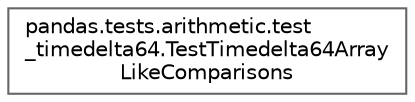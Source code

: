 digraph "Graphical Class Hierarchy"
{
 // LATEX_PDF_SIZE
  bgcolor="transparent";
  edge [fontname=Helvetica,fontsize=10,labelfontname=Helvetica,labelfontsize=10];
  node [fontname=Helvetica,fontsize=10,shape=box,height=0.2,width=0.4];
  rankdir="LR";
  Node0 [id="Node000000",label="pandas.tests.arithmetic.test\l_timedelta64.TestTimedelta64Array\lLikeComparisons",height=0.2,width=0.4,color="grey40", fillcolor="white", style="filled",URL="$d8/d31/classpandas_1_1tests_1_1arithmetic_1_1test__timedelta64_1_1TestTimedelta64ArrayLikeComparisons.html",tooltip=" "];
}
